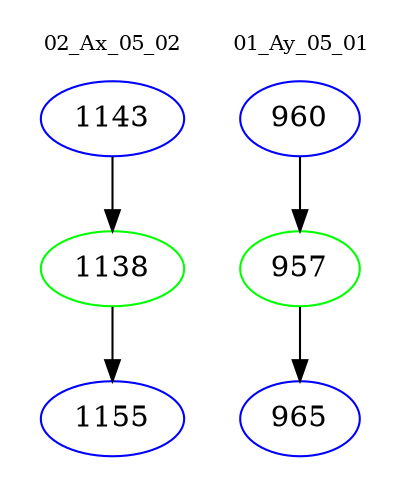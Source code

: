 digraph{
subgraph cluster_0 {
color = white
label = "02_Ax_05_02";
fontsize=10;
T0_1143 [label="1143", color="blue"]
T0_1143 -> T0_1138 [color="black"]
T0_1138 [label="1138", color="green"]
T0_1138 -> T0_1155 [color="black"]
T0_1155 [label="1155", color="blue"]
}
subgraph cluster_1 {
color = white
label = "01_Ay_05_01";
fontsize=10;
T1_960 [label="960", color="blue"]
T1_960 -> T1_957 [color="black"]
T1_957 [label="957", color="green"]
T1_957 -> T1_965 [color="black"]
T1_965 [label="965", color="blue"]
}
}
